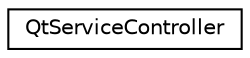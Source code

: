 digraph "Graphical Class Hierarchy"
{
  edge [fontname="Helvetica",fontsize="10",labelfontname="Helvetica",labelfontsize="10"];
  node [fontname="Helvetica",fontsize="10",shape=record];
  rankdir="LR";
  Node0 [label="QtServiceController",height=0.2,width=0.4,color="black", fillcolor="white", style="filled",URL="$class_qt_service_controller.html",tooltip="The QtServiceController class allows you to control services from separate applications. "];
}

